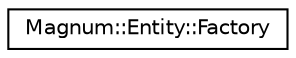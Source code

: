digraph "圖形化之類別階層"
{
  edge [fontname="Helvetica",fontsize="10",labelfontname="Helvetica",labelfontsize="10"];
  node [fontname="Helvetica",fontsize="10",shape=record];
  rankdir="LR";
  Node1 [label="Magnum::Entity::Factory",height=0.2,width=0.4,color="black", fillcolor="white", style="filled",URL="$class_magnum_1_1_entity_1_1_factory.html",tooltip="Factory template Factory template is the entity creator factory. "];
}
